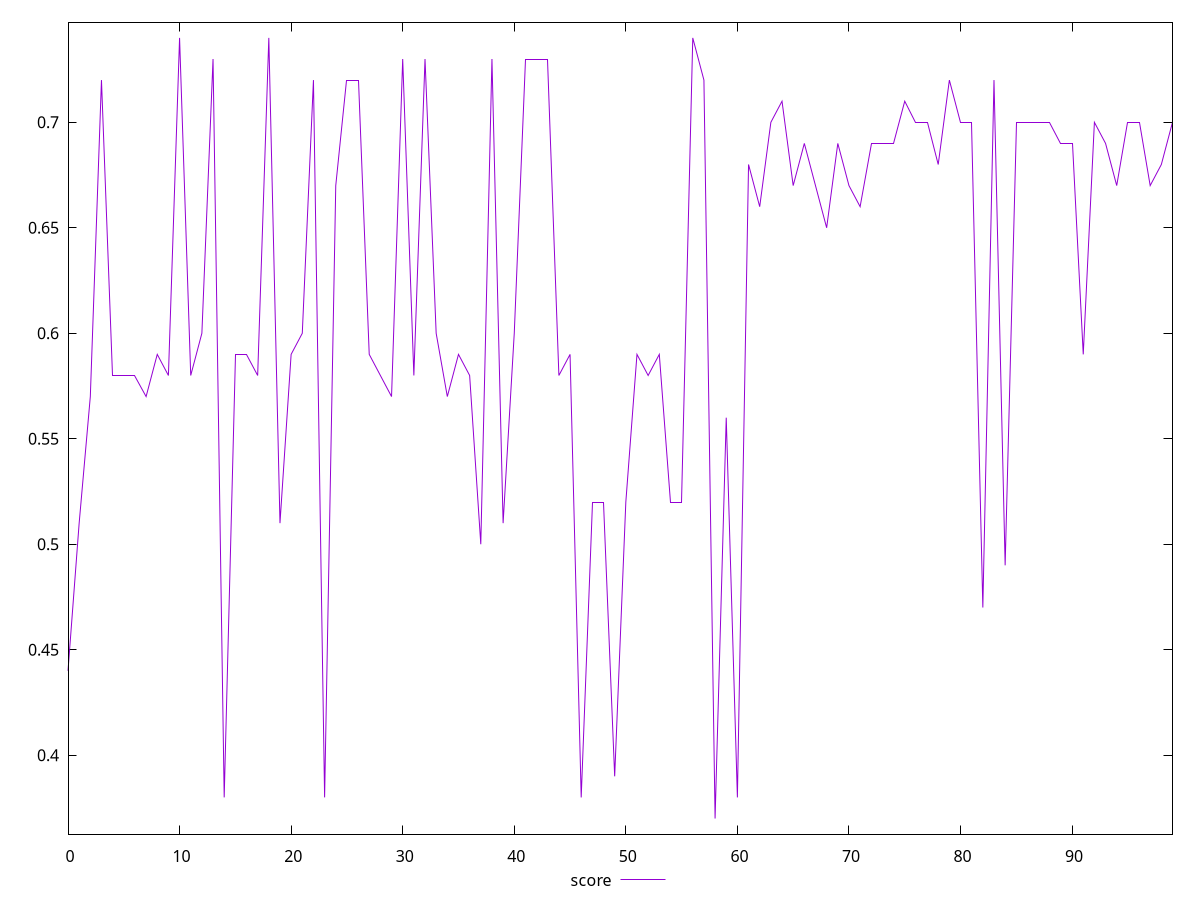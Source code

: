 reset

$score <<EOF
0 0.44
1 0.51
2 0.57
3 0.72
4 0.58
5 0.58
6 0.58
7 0.57
8 0.59
9 0.58
10 0.74
11 0.58
12 0.6
13 0.73
14 0.38
15 0.59
16 0.59
17 0.58
18 0.74
19 0.51
20 0.59
21 0.6
22 0.72
23 0.38
24 0.67
25 0.72
26 0.72
27 0.59
28 0.58
29 0.57
30 0.73
31 0.58
32 0.73
33 0.6
34 0.57
35 0.59
36 0.58
37 0.5
38 0.73
39 0.51
40 0.6
41 0.73
42 0.73
43 0.73
44 0.58
45 0.59
46 0.38
47 0.52
48 0.52
49 0.39
50 0.52
51 0.59
52 0.58
53 0.59
54 0.52
55 0.52
56 0.74
57 0.72
58 0.37
59 0.56
60 0.38
61 0.68
62 0.66
63 0.7
64 0.71
65 0.67
66 0.69
67 0.67
68 0.65
69 0.69
70 0.67
71 0.66
72 0.69
73 0.69
74 0.69
75 0.71
76 0.7
77 0.7
78 0.68
79 0.72
80 0.7
81 0.7
82 0.47
83 0.72
84 0.49
85 0.7
86 0.7
87 0.7
88 0.7
89 0.69
90 0.69
91 0.59
92 0.7
93 0.69
94 0.67
95 0.7
96 0.7
97 0.67
98 0.68
99 0.7
EOF

set key outside below
set xrange [0:99]
set yrange [0.3626:0.7474]
set trange [0.3626:0.7474]
set terminal svg size 640, 500 enhanced background rgb 'white'
set output "report_00018_2021-02-10T15-25-16.877Z/speed-index/samples/pages+cached/score/values.svg"

plot $score title "score" with line

reset
